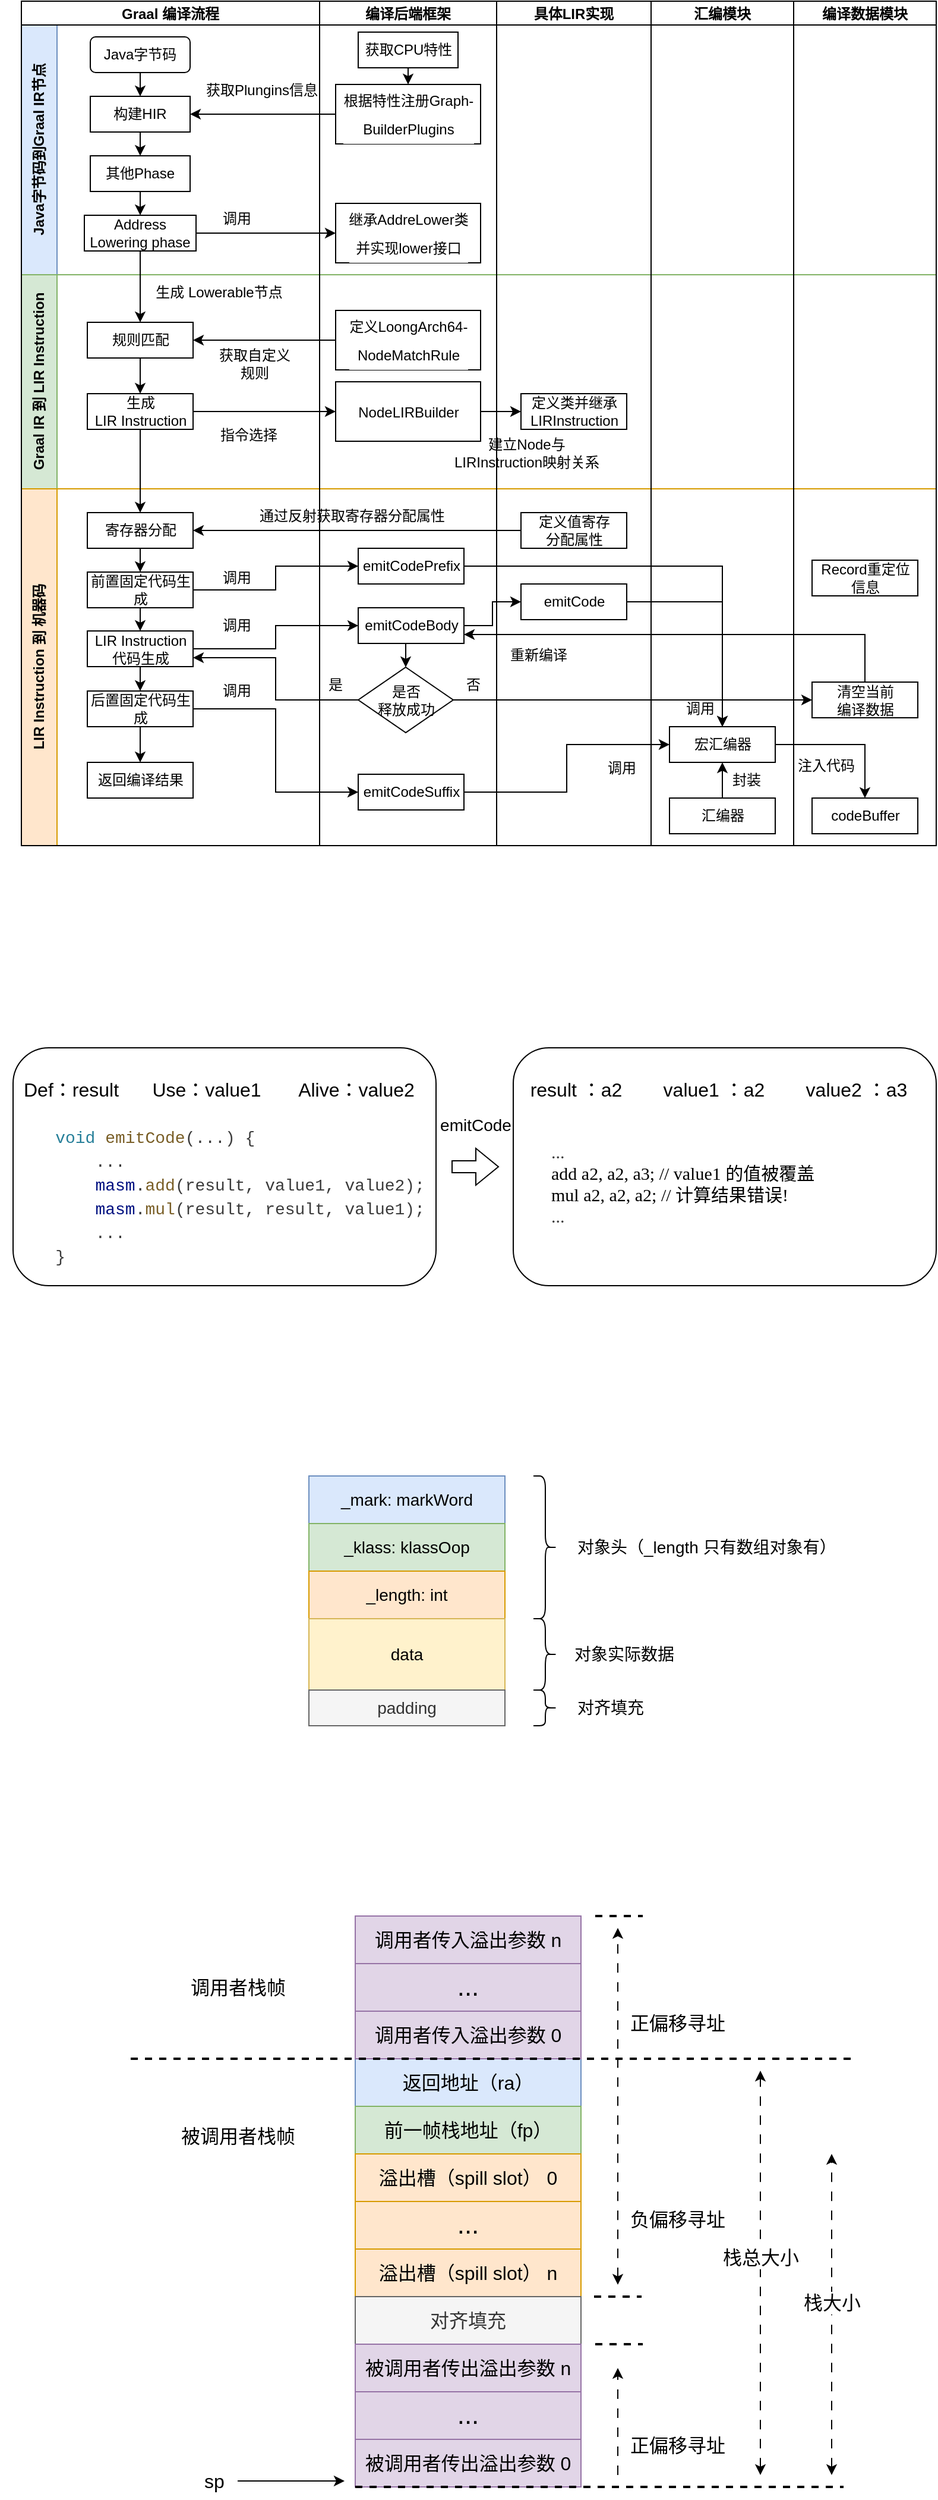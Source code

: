 <mxfile version="26.0.16">
  <diagram name="Page-1" id="acwCKmZkidqvUQwCOqH5">
    <mxGraphModel dx="663" dy="1067" grid="1" gridSize="10" guides="1" tooltips="1" connect="1" arrows="1" fold="1" page="1" pageScale="1" pageWidth="827" pageHeight="1169" math="0" shadow="0">
      <root>
        <mxCell id="0" />
        <mxCell id="1" parent="0" />
        <mxCell id="GOm38GStyMNKn4AWp28O-10" value="&lt;div style=&quot;&quot;&gt;&lt;font face=&quot;Verdana&quot; style=&quot;font-size: 15px;&quot;&gt;&lt;br&gt;&lt;/font&gt;&lt;/div&gt;&lt;div style=&quot;&quot;&gt;&lt;font face=&quot;Verdana&quot; style=&quot;font-size: 15px;&quot;&gt;&lt;br&gt;&lt;/font&gt;&lt;/div&gt;&lt;div style=&quot;&quot;&gt;&lt;font style=&quot;font-size: 15px;&quot; face=&quot;Verdana&quot;&gt;&lt;br&gt;&lt;/font&gt;&lt;/div&gt;&lt;div style=&quot;&quot;&gt;&lt;font style=&quot;font-size: 15px;&quot; face=&quot;Verdana&quot;&gt;&lt;br&gt;&lt;/font&gt;&lt;/div&gt;&lt;div style=&quot;&quot;&gt;&lt;font style=&quot;font-size: 15px;&quot; face=&quot;Verdana&quot;&gt;&lt;font style=&quot;&quot;&gt;&lt;span style=&quot;white-space: pre;&quot;&gt;&#x9;&lt;/span&gt;&lt;/font&gt;&lt;span style=&quot;color: light-dark(rgb(59, 59, 59), rgb(186, 186, 186)); white-space: pre; background-color: transparent;&quot;&gt;...&lt;/span&gt;&lt;/font&gt;&lt;/div&gt;&lt;div style=&quot;&quot;&gt;&lt;font face=&quot;Verdana&quot; style=&quot;font-size: 15px;&quot;&gt;&lt;span style=&quot;white-space: pre;&quot;&gt;&#x9;&lt;/span&gt;add a2, a2, a3;&amp;nbsp;&lt;span style=&quot;text-align: center; text-wrap-mode: nowrap; background-color: transparent; color: light-dark(rgb(0, 0, 0), rgb(255, 255, 255));&quot;&gt;&lt;font style=&quot;&quot;&gt;// value1&amp;nbsp;的值被覆盖&lt;/font&gt;&lt;/span&gt;&lt;span style=&quot;text-align: center; text-wrap-mode: nowrap; background-color: transparent; color: light-dark(rgb(0, 0, 0), rgb(255, 255, 255));&quot;&gt;&amp;nbsp;&lt;/span&gt;&lt;br&gt;&lt;/font&gt;&lt;/div&gt;&lt;div style=&quot;&quot;&gt;&lt;font style=&quot;font-size: 15px;&quot; face=&quot;Verdana&quot;&gt;&lt;font style=&quot;&quot;&gt;&lt;span style=&quot;white-space: pre;&quot;&gt;&#x9;&lt;/span&gt;mul a2, a2, a2; //&amp;nbsp;计算结果错误!&lt;/font&gt;&lt;br&gt;&lt;/font&gt;&lt;/div&gt;&lt;div style=&quot;&quot;&gt;&lt;font style=&quot;font-size: 15px;&quot; face=&quot;Verdana&quot;&gt;&lt;font style=&quot;&quot;&gt;&lt;span style=&quot;white-space: pre;&quot;&gt;&#x9;&lt;/span&gt;&lt;/font&gt;&lt;span style=&quot;color: light-dark(rgb(59, 59, 59), rgb(186, 186, 186)); white-space: pre; background-color: transparent;&quot;&gt;...&lt;/span&gt;&lt;/font&gt;&lt;/div&gt;&lt;div&gt;&lt;span style=&quot;font-size: 14px; color: light-dark(rgb(59, 59, 59), rgb(186, 186, 186)); font-family: Consolas, &amp;quot;Courier New&amp;quot;, monospace; white-space: pre; background-color: transparent;&quot;&gt;&lt;br&gt;&lt;/span&gt;&lt;/div&gt;" style="rounded=1;whiteSpace=wrap;html=1;align=left;verticalAlign=top;" parent="1" vertex="1">
          <mxGeometry x="442" y="900" width="356" height="200" as="geometry" />
        </mxCell>
        <mxCell id="GOm38GStyMNKn4AWp28O-6" value="&lt;div style=&quot;font-family: Consolas, &amp;quot;Courier New&amp;quot;, monospace; line-height: 19px; white-space: pre;&quot;&gt;&lt;div style=&quot;&quot;&gt;&lt;font style=&quot;font-size: 14px;&quot;&gt;&lt;br&gt;&lt;/font&gt;&lt;/div&gt;&lt;div style=&quot;&quot;&gt;&lt;span&gt;&lt;font style=&quot;font-size: 14px;&quot;&gt;&lt;br&gt;&lt;/font&gt;&lt;/span&gt;&lt;/div&gt;&lt;div style=&quot;&quot;&gt;&lt;span&gt;&lt;font style=&quot;font-size: 14px;&quot;&gt;&lt;br&gt;&lt;/font&gt;&lt;/span&gt;&lt;/div&gt;&lt;div style=&quot;&quot;&gt;&lt;span&gt;&lt;font style=&quot;font-size: 14px;&quot;&gt;&lt;span style=&quot;color: rgb(38, 127, 153);&quot;&gt;    void&lt;/span&gt;&lt;font color=&quot;#3b3b3b&quot;&gt; &lt;/font&gt;&lt;span style=&quot;color: rgb(121, 94, 38);&quot;&gt;emitCode&lt;/span&gt;&lt;font color=&quot;#3b3b3b&quot;&gt;(...) {&lt;/font&gt;&lt;/font&gt;&lt;/span&gt;&lt;/div&gt;&lt;div style=&quot;color: rgb(59, 59, 59);&quot;&gt;&lt;span&gt;&lt;font style=&quot;font-size: 14px;&quot;&gt;&amp;nbsp; &amp;nbsp; &amp;nbsp; &amp;nbsp; ...&lt;/font&gt;&lt;/span&gt;&lt;/div&gt;&lt;div style=&quot;color: rgb(59, 59, 59);&quot;&gt;&lt;span&gt;&lt;font style=&quot;font-size: 14px;&quot;&gt;&amp;nbsp; &amp;nbsp; &amp;nbsp; &amp;nbsp; &lt;span style=&quot;color: rgb(0, 16, 128);&quot;&gt;masm&lt;/span&gt;.&lt;span style=&quot;color: rgb(121, 94, 38);&quot;&gt;add&lt;/span&gt;(result, value1, value2);&lt;/font&gt;&lt;/span&gt;&lt;/div&gt;&lt;div style=&quot;color: rgb(59, 59, 59);&quot;&gt;&lt;span&gt;&lt;font style=&quot;font-size: 14px;&quot;&gt;&amp;nbsp; &amp;nbsp; &amp;nbsp; &amp;nbsp; &lt;span style=&quot;color: rgb(0, 16, 128);&quot;&gt;masm&lt;/span&gt;.&lt;span style=&quot;color: rgb(121, 94, 38);&quot;&gt;mul&lt;/span&gt;(result, result, value1);&lt;/font&gt;&lt;/span&gt;&lt;/div&gt;&lt;div style=&quot;color: rgb(59, 59, 59);&quot;&gt;&lt;span&gt;&lt;font style=&quot;font-size: 14px;&quot;&gt;&amp;nbsp; &amp;nbsp; &amp;nbsp; &amp;nbsp; ...&lt;/font&gt;&lt;/span&gt;&lt;/div&gt;&lt;div style=&quot;color: rgb(59, 59, 59);&quot;&gt;&lt;font style=&quot;font-size: 14px;&quot;&gt;&amp;nbsp; &amp;nbsp; }&lt;/font&gt;&lt;/div&gt;&lt;/div&gt;" style="rounded=1;whiteSpace=wrap;html=1;align=left;verticalAlign=top;" parent="1" vertex="1">
          <mxGeometry x="21" y="900" width="356" height="200" as="geometry" />
        </mxCell>
        <mxCell id="b25NzEHvAgJfCk7m8K_a-11" value="" style="swimlane;childLayout=stackLayout;resizeParent=1;resizeParentMax=0;horizontal=1;startSize=0;horizontalStack=0;html=1;" parent="1" vertex="1">
          <mxGeometry x="28" y="40" width="770" height="690" as="geometry" />
        </mxCell>
        <mxCell id="b25NzEHvAgJfCk7m8K_a-12" value="&lt;font&gt;Java字节码到Graal IR节点&lt;/font&gt;" style="swimlane;startSize=30;horizontal=0;html=1;fillColor=#dae8fc;strokeColor=#6c8ebf;" parent="b25NzEHvAgJfCk7m8K_a-11" vertex="1">
          <mxGeometry width="770" height="210" as="geometry" />
        </mxCell>
        <mxCell id="b25NzEHvAgJfCk7m8K_a-32" value="Graal IR 到 LIR Instruction" style="swimlane;startSize=30;horizontal=0;html=1;fillColor=#d5e8d4;strokeColor=#82b366;" parent="b25NzEHvAgJfCk7m8K_a-11" vertex="1">
          <mxGeometry y="210" width="770" height="180" as="geometry" />
        </mxCell>
        <mxCell id="b25NzEHvAgJfCk7m8K_a-13" value="LIR Instruction 到 机器码" style="swimlane;startSize=30;horizontal=0;html=1;fillColor=#ffe6cc;strokeColor=#d79b00;" parent="b25NzEHvAgJfCk7m8K_a-11" vertex="1">
          <mxGeometry y="390" width="770" height="300" as="geometry">
            <mxRectangle y="120" width="600" height="30" as="alternateBounds" />
          </mxGeometry>
        </mxCell>
        <mxCell id="b25NzEHvAgJfCk7m8K_a-33" value="" style="swimlane;childLayout=stackLayout;resizeParent=1;resizeParentMax=0;startSize=0;horizontal=0;horizontalStack=1;" parent="1" vertex="1">
          <mxGeometry x="28" y="20" width="770" height="710" as="geometry" />
        </mxCell>
        <mxCell id="b25NzEHvAgJfCk7m8K_a-34" value="Graal 编译流程" style="swimlane;startSize=20;" parent="b25NzEHvAgJfCk7m8K_a-33" vertex="1">
          <mxGeometry width="251" height="710" as="geometry" />
        </mxCell>
        <mxCell id="b25NzEHvAgJfCk7m8K_a-96" style="edgeStyle=orthogonalEdgeStyle;rounded=0;orthogonalLoop=1;jettySize=auto;html=1;exitX=0.5;exitY=1;exitDx=0;exitDy=0;entryX=0.5;entryY=0;entryDx=0;entryDy=0;" parent="b25NzEHvAgJfCk7m8K_a-34" source="b25NzEHvAgJfCk7m8K_a-37" target="b25NzEHvAgJfCk7m8K_a-42" edge="1">
          <mxGeometry relative="1" as="geometry" />
        </mxCell>
        <mxCell id="b25NzEHvAgJfCk7m8K_a-37" value="Java字节码" style="rounded=1;whiteSpace=wrap;html=1;" parent="b25NzEHvAgJfCk7m8K_a-34" vertex="1">
          <mxGeometry x="58" y="30" width="84" height="30" as="geometry" />
        </mxCell>
        <mxCell id="b25NzEHvAgJfCk7m8K_a-97" style="edgeStyle=orthogonalEdgeStyle;rounded=0;orthogonalLoop=1;jettySize=auto;html=1;exitX=0.5;exitY=1;exitDx=0;exitDy=0;entryX=0.5;entryY=0;entryDx=0;entryDy=0;" parent="b25NzEHvAgJfCk7m8K_a-34" source="b25NzEHvAgJfCk7m8K_a-42" target="b25NzEHvAgJfCk7m8K_a-53" edge="1">
          <mxGeometry relative="1" as="geometry" />
        </mxCell>
        <mxCell id="b25NzEHvAgJfCk7m8K_a-42" value="构建HIR" style="rounded=0;whiteSpace=wrap;html=1;" parent="b25NzEHvAgJfCk7m8K_a-34" vertex="1">
          <mxGeometry x="58" y="80" width="84" height="30" as="geometry" />
        </mxCell>
        <mxCell id="b25NzEHvAgJfCk7m8K_a-99" style="edgeStyle=orthogonalEdgeStyle;rounded=0;orthogonalLoop=1;jettySize=auto;html=1;exitX=0.5;exitY=1;exitDx=0;exitDy=0;entryX=0.5;entryY=0;entryDx=0;entryDy=0;" parent="b25NzEHvAgJfCk7m8K_a-34" source="b25NzEHvAgJfCk7m8K_a-52" target="b25NzEHvAgJfCk7m8K_a-58" edge="1">
          <mxGeometry relative="1" as="geometry" />
        </mxCell>
        <mxCell id="b25NzEHvAgJfCk7m8K_a-52" value="Address Lowering phase" style="rounded=0;whiteSpace=wrap;html=1;" parent="b25NzEHvAgJfCk7m8K_a-34" vertex="1">
          <mxGeometry x="53" y="180" width="94" height="30" as="geometry" />
        </mxCell>
        <mxCell id="b25NzEHvAgJfCk7m8K_a-98" style="edgeStyle=orthogonalEdgeStyle;rounded=0;orthogonalLoop=1;jettySize=auto;html=1;exitX=0.5;exitY=1;exitDx=0;exitDy=0;entryX=0.5;entryY=0;entryDx=0;entryDy=0;" parent="b25NzEHvAgJfCk7m8K_a-34" source="b25NzEHvAgJfCk7m8K_a-53" target="b25NzEHvAgJfCk7m8K_a-52" edge="1">
          <mxGeometry relative="1" as="geometry" />
        </mxCell>
        <mxCell id="b25NzEHvAgJfCk7m8K_a-53" value="其他Phase" style="rounded=0;whiteSpace=wrap;html=1;" parent="b25NzEHvAgJfCk7m8K_a-34" vertex="1">
          <mxGeometry x="58" y="130" width="84" height="30" as="geometry" />
        </mxCell>
        <mxCell id="b25NzEHvAgJfCk7m8K_a-101" style="edgeStyle=orthogonalEdgeStyle;rounded=0;orthogonalLoop=1;jettySize=auto;html=1;exitX=0.5;exitY=1;exitDx=0;exitDy=0;entryX=0.5;entryY=0;entryDx=0;entryDy=0;" parent="b25NzEHvAgJfCk7m8K_a-34" source="b25NzEHvAgJfCk7m8K_a-58" target="b25NzEHvAgJfCk7m8K_a-59" edge="1">
          <mxGeometry relative="1" as="geometry" />
        </mxCell>
        <mxCell id="b25NzEHvAgJfCk7m8K_a-58" value="规则匹配" style="rounded=0;whiteSpace=wrap;html=1;" parent="b25NzEHvAgJfCk7m8K_a-34" vertex="1">
          <mxGeometry x="55.5" y="270" width="89" height="30" as="geometry" />
        </mxCell>
        <mxCell id="b25NzEHvAgJfCk7m8K_a-104" style="edgeStyle=orthogonalEdgeStyle;rounded=0;orthogonalLoop=1;jettySize=auto;html=1;exitX=0.5;exitY=1;exitDx=0;exitDy=0;entryX=0.5;entryY=0;entryDx=0;entryDy=0;" parent="b25NzEHvAgJfCk7m8K_a-34" source="b25NzEHvAgJfCk7m8K_a-59" target="b25NzEHvAgJfCk7m8K_a-60" edge="1">
          <mxGeometry relative="1" as="geometry" />
        </mxCell>
        <mxCell id="b25NzEHvAgJfCk7m8K_a-59" value="生成&lt;br&gt;LIR Instruction" style="rounded=0;whiteSpace=wrap;html=1;" parent="b25NzEHvAgJfCk7m8K_a-34" vertex="1">
          <mxGeometry x="55.5" y="330" width="89" height="30" as="geometry" />
        </mxCell>
        <mxCell id="b25NzEHvAgJfCk7m8K_a-105" style="edgeStyle=orthogonalEdgeStyle;rounded=0;orthogonalLoop=1;jettySize=auto;html=1;exitX=0.5;exitY=1;exitDx=0;exitDy=0;entryX=0.5;entryY=0;entryDx=0;entryDy=0;" parent="b25NzEHvAgJfCk7m8K_a-34" source="b25NzEHvAgJfCk7m8K_a-60" target="b25NzEHvAgJfCk7m8K_a-61" edge="1">
          <mxGeometry relative="1" as="geometry" />
        </mxCell>
        <mxCell id="b25NzEHvAgJfCk7m8K_a-60" value="寄存器分配" style="rounded=0;whiteSpace=wrap;html=1;" parent="b25NzEHvAgJfCk7m8K_a-34" vertex="1">
          <mxGeometry x="55.5" y="430" width="89" height="30" as="geometry" />
        </mxCell>
        <mxCell id="b25NzEHvAgJfCk7m8K_a-106" style="edgeStyle=orthogonalEdgeStyle;rounded=0;orthogonalLoop=1;jettySize=auto;html=1;exitX=0.5;exitY=1;exitDx=0;exitDy=0;entryX=0.5;entryY=0;entryDx=0;entryDy=0;" parent="b25NzEHvAgJfCk7m8K_a-34" source="b25NzEHvAgJfCk7m8K_a-61" target="b25NzEHvAgJfCk7m8K_a-63" edge="1">
          <mxGeometry relative="1" as="geometry" />
        </mxCell>
        <mxCell id="b25NzEHvAgJfCk7m8K_a-61" value="前置固定代码生成" style="rounded=0;whiteSpace=wrap;html=1;" parent="b25NzEHvAgJfCk7m8K_a-34" vertex="1">
          <mxGeometry x="55.5" y="480" width="89" height="30" as="geometry" />
        </mxCell>
        <mxCell id="b25NzEHvAgJfCk7m8K_a-110" style="edgeStyle=orthogonalEdgeStyle;rounded=0;orthogonalLoop=1;jettySize=auto;html=1;exitX=0.5;exitY=1;exitDx=0;exitDy=0;entryX=0.5;entryY=0;entryDx=0;entryDy=0;" parent="b25NzEHvAgJfCk7m8K_a-34" source="b25NzEHvAgJfCk7m8K_a-63" target="b25NzEHvAgJfCk7m8K_a-64" edge="1">
          <mxGeometry relative="1" as="geometry" />
        </mxCell>
        <mxCell id="b25NzEHvAgJfCk7m8K_a-63" value="LIR Instruction&lt;br&gt;代码生成" style="rounded=0;whiteSpace=wrap;html=1;" parent="b25NzEHvAgJfCk7m8K_a-34" vertex="1">
          <mxGeometry x="55.5" y="529.5" width="89" height="30" as="geometry" />
        </mxCell>
        <mxCell id="b25NzEHvAgJfCk7m8K_a-111" style="edgeStyle=orthogonalEdgeStyle;rounded=0;orthogonalLoop=1;jettySize=auto;html=1;exitX=0.5;exitY=1;exitDx=0;exitDy=0;entryX=0.5;entryY=0;entryDx=0;entryDy=0;" parent="b25NzEHvAgJfCk7m8K_a-34" source="b25NzEHvAgJfCk7m8K_a-64" target="b25NzEHvAgJfCk7m8K_a-94" edge="1">
          <mxGeometry relative="1" as="geometry" />
        </mxCell>
        <mxCell id="b25NzEHvAgJfCk7m8K_a-64" value="后置固定代码生成" style="rounded=0;whiteSpace=wrap;html=1;" parent="b25NzEHvAgJfCk7m8K_a-34" vertex="1">
          <mxGeometry x="55.5" y="580" width="89" height="30" as="geometry" />
        </mxCell>
        <mxCell id="b25NzEHvAgJfCk7m8K_a-75" value="&lt;font&gt;指令选择&lt;/font&gt;" style="text;html=1;align=center;verticalAlign=middle;resizable=0;points=[];autosize=1;strokeColor=none;fillColor=none;" parent="b25NzEHvAgJfCk7m8K_a-34" vertex="1">
          <mxGeometry x="156" y="350" width="70" height="30" as="geometry" />
        </mxCell>
        <mxCell id="b25NzEHvAgJfCk7m8K_a-94" value="返回编译结果" style="rounded=0;whiteSpace=wrap;html=1;" parent="b25NzEHvAgJfCk7m8K_a-34" vertex="1">
          <mxGeometry x="55.5" y="640" width="89" height="30" as="geometry" />
        </mxCell>
        <mxCell id="b25NzEHvAgJfCk7m8K_a-100" value="&lt;font&gt;生成 Lowerable节点&lt;/font&gt;" style="text;html=1;align=center;verticalAlign=middle;resizable=0;points=[];autosize=1;strokeColor=none;fillColor=none;" parent="b25NzEHvAgJfCk7m8K_a-34" vertex="1">
          <mxGeometry x="101" y="230" width="130" height="30" as="geometry" />
        </mxCell>
        <mxCell id="b25NzEHvAgJfCk7m8K_a-103" value="&lt;font&gt;获取自定义&lt;br&gt;规则&lt;/font&gt;" style="text;html=1;align=center;verticalAlign=middle;resizable=0;points=[];autosize=1;strokeColor=none;fillColor=none;" parent="b25NzEHvAgJfCk7m8K_a-34" vertex="1">
          <mxGeometry x="156" y="285" width="80" height="40" as="geometry" />
        </mxCell>
        <mxCell id="b25NzEHvAgJfCk7m8K_a-134" value="获取Plungins信息" style="text;html=1;align=center;verticalAlign=middle;resizable=0;points=[];autosize=1;strokeColor=none;fillColor=none;" parent="b25NzEHvAgJfCk7m8K_a-34" vertex="1">
          <mxGeometry x="142" y="60" width="120" height="30" as="geometry" />
        </mxCell>
        <mxCell id="ZIrlAmSXeeNBOR1hbLx5-2" value="调用" style="text;html=1;align=center;verticalAlign=middle;resizable=0;points=[];autosize=1;strokeColor=none;fillColor=none;" parent="b25NzEHvAgJfCk7m8K_a-34" vertex="1">
          <mxGeometry x="156" y="470" width="50" height="30" as="geometry" />
        </mxCell>
        <mxCell id="ZIrlAmSXeeNBOR1hbLx5-3" value="调用" style="text;html=1;align=center;verticalAlign=middle;resizable=0;points=[];autosize=1;strokeColor=none;fillColor=none;" parent="b25NzEHvAgJfCk7m8K_a-34" vertex="1">
          <mxGeometry x="156" y="510" width="50" height="30" as="geometry" />
        </mxCell>
        <mxCell id="ZIrlAmSXeeNBOR1hbLx5-4" value="调用" style="text;html=1;align=center;verticalAlign=middle;resizable=0;points=[];autosize=1;strokeColor=none;fillColor=none;" parent="b25NzEHvAgJfCk7m8K_a-34" vertex="1">
          <mxGeometry x="156" y="565" width="50" height="30" as="geometry" />
        </mxCell>
        <mxCell id="ZIrlAmSXeeNBOR1hbLx5-1" value="调用" style="text;html=1;align=center;verticalAlign=middle;resizable=0;points=[];autosize=1;strokeColor=none;fillColor=none;" parent="b25NzEHvAgJfCk7m8K_a-34" vertex="1">
          <mxGeometry x="156" y="168" width="50" height="30" as="geometry" />
        </mxCell>
        <mxCell id="b25NzEHvAgJfCk7m8K_a-41" value="编译后端框架" style="swimlane;startSize=20;" parent="b25NzEHvAgJfCk7m8K_a-33" vertex="1">
          <mxGeometry x="251" width="149" height="710" as="geometry" />
        </mxCell>
        <mxCell id="b25NzEHvAgJfCk7m8K_a-66" value="&lt;div style=&quot;background-color: rgb(255, 255, 255); line-height: 24px; white-space: pre;&quot;&gt;&lt;font face=&quot;Helvetica&quot;&gt;根据特性注册Graph-&lt;br/&gt;BuilderPlugins&lt;/font&gt;&lt;/div&gt;" style="rounded=0;whiteSpace=wrap;html=1;" parent="b25NzEHvAgJfCk7m8K_a-41" vertex="1">
          <mxGeometry x="13.5" y="70" width="122" height="50" as="geometry" />
        </mxCell>
        <mxCell id="b25NzEHvAgJfCk7m8K_a-68" style="edgeStyle=orthogonalEdgeStyle;rounded=0;orthogonalLoop=1;jettySize=auto;html=1;exitX=0.5;exitY=1;exitDx=0;exitDy=0;entryX=0.5;entryY=0;entryDx=0;entryDy=0;" parent="b25NzEHvAgJfCk7m8K_a-41" source="b25NzEHvAgJfCk7m8K_a-67" target="b25NzEHvAgJfCk7m8K_a-66" edge="1">
          <mxGeometry relative="1" as="geometry" />
        </mxCell>
        <mxCell id="b25NzEHvAgJfCk7m8K_a-67" value="获取CPU特性" style="rounded=0;whiteSpace=wrap;html=1;" parent="b25NzEHvAgJfCk7m8K_a-41" vertex="1">
          <mxGeometry x="32.5" y="26" width="84" height="30" as="geometry" />
        </mxCell>
        <mxCell id="b25NzEHvAgJfCk7m8K_a-70" value="&lt;div style=&quot;background-color: rgb(255, 255, 255); line-height: 24px; white-space: pre;&quot;&gt;继承AddreLower类&lt;br/&gt;并实现lower接口&lt;/div&gt;" style="rounded=0;whiteSpace=wrap;html=1;" parent="b25NzEHvAgJfCk7m8K_a-41" vertex="1">
          <mxGeometry x="13.5" y="170" width="122" height="50" as="geometry" />
        </mxCell>
        <mxCell id="b25NzEHvAgJfCk7m8K_a-72" value="&lt;div style=&quot;background-color: rgb(255, 255, 255); line-height: 24px; white-space: pre;&quot;&gt;定义LoongArch64-&lt;br/&gt;NodeMatchRule&lt;/div&gt;" style="rounded=0;whiteSpace=wrap;html=1;" parent="b25NzEHvAgJfCk7m8K_a-41" vertex="1">
          <mxGeometry x="13.5" y="260" width="122" height="50" as="geometry" />
        </mxCell>
        <mxCell id="b25NzEHvAgJfCk7m8K_a-73" value="&lt;div style=&quot;background-color: rgb(255, 255, 255); line-height: 24px; white-space: pre;&quot;&gt;NodeLIRBuilder&lt;/div&gt;" style="rounded=0;whiteSpace=wrap;html=1;" parent="b25NzEHvAgJfCk7m8K_a-41" vertex="1">
          <mxGeometry x="13.5" y="320" width="122" height="50" as="geometry" />
        </mxCell>
        <mxCell id="b25NzEHvAgJfCk7m8K_a-85" value="emitCodePrefix" style="rounded=0;whiteSpace=wrap;html=1;" parent="b25NzEHvAgJfCk7m8K_a-41" vertex="1">
          <mxGeometry x="32.5" y="460" width="89" height="30" as="geometry" />
        </mxCell>
        <mxCell id="b25NzEHvAgJfCk7m8K_a-109" style="edgeStyle=orthogonalEdgeStyle;rounded=0;orthogonalLoop=1;jettySize=auto;html=1;exitX=0.5;exitY=1;exitDx=0;exitDy=0;entryX=0.5;entryY=0;entryDx=0;entryDy=0;" parent="b25NzEHvAgJfCk7m8K_a-41" source="b25NzEHvAgJfCk7m8K_a-87" target="b25NzEHvAgJfCk7m8K_a-91" edge="1">
          <mxGeometry relative="1" as="geometry" />
        </mxCell>
        <mxCell id="b25NzEHvAgJfCk7m8K_a-87" value="emitCodeBody" style="rounded=0;whiteSpace=wrap;html=1;" parent="b25NzEHvAgJfCk7m8K_a-41" vertex="1">
          <mxGeometry x="32.5" y="510" width="89" height="30" as="geometry" />
        </mxCell>
        <mxCell id="b25NzEHvAgJfCk7m8K_a-88" value="emitCodeSuffix" style="rounded=0;whiteSpace=wrap;html=1;" parent="b25NzEHvAgJfCk7m8K_a-41" vertex="1">
          <mxGeometry x="32.5" y="650" width="89" height="30" as="geometry" />
        </mxCell>
        <mxCell id="b25NzEHvAgJfCk7m8K_a-91" value="是否&lt;br&gt;释放成功" style="rhombus;whiteSpace=wrap;html=1;" parent="b25NzEHvAgJfCk7m8K_a-41" vertex="1">
          <mxGeometry x="32.5" y="560" width="80" height="55" as="geometry" />
        </mxCell>
        <mxCell id="b25NzEHvAgJfCk7m8K_a-116" value="通过反射获取寄存器分配属性" style="text;html=1;align=center;verticalAlign=middle;resizable=0;points=[];autosize=1;strokeColor=none;fillColor=none;" parent="b25NzEHvAgJfCk7m8K_a-41" vertex="1">
          <mxGeometry x="-63.5" y="418" width="180" height="30" as="geometry" />
        </mxCell>
        <mxCell id="b25NzEHvAgJfCk7m8K_a-121" value="否" style="text;html=1;align=center;verticalAlign=middle;resizable=0;points=[];autosize=1;strokeColor=none;fillColor=none;" parent="b25NzEHvAgJfCk7m8K_a-41" vertex="1">
          <mxGeometry x="109" y="560" width="40" height="30" as="geometry" />
        </mxCell>
        <mxCell id="b25NzEHvAgJfCk7m8K_a-118" value="是" style="text;html=1;align=center;verticalAlign=middle;resizable=0;points=[];autosize=1;strokeColor=none;fillColor=none;" parent="b25NzEHvAgJfCk7m8K_a-41" vertex="1">
          <mxGeometry x="-7.5" y="560" width="40" height="30" as="geometry" />
        </mxCell>
        <mxCell id="b25NzEHvAgJfCk7m8K_a-36" value="具体LIR实现" style="swimlane;startSize=20;" parent="b25NzEHvAgJfCk7m8K_a-33" vertex="1">
          <mxGeometry x="400" width="130" height="710" as="geometry" />
        </mxCell>
        <mxCell id="b25NzEHvAgJfCk7m8K_a-76" value="定义值寄存&lt;div&gt;分配属性&lt;/div&gt;" style="rounded=0;whiteSpace=wrap;html=1;" parent="b25NzEHvAgJfCk7m8K_a-36" vertex="1">
          <mxGeometry x="20.5" y="430" width="89" height="30" as="geometry" />
        </mxCell>
        <mxCell id="b25NzEHvAgJfCk7m8K_a-77" value="emitCode" style="rounded=0;whiteSpace=wrap;html=1;" parent="b25NzEHvAgJfCk7m8K_a-36" vertex="1">
          <mxGeometry x="20.5" y="490" width="89" height="30" as="geometry" />
        </mxCell>
        <mxCell id="b25NzEHvAgJfCk7m8K_a-78" value="定义类并继承LIRInstruction" style="rounded=0;whiteSpace=wrap;html=1;" parent="b25NzEHvAgJfCk7m8K_a-36" vertex="1">
          <mxGeometry x="20.5" y="330" width="89" height="30" as="geometry" />
        </mxCell>
        <mxCell id="b25NzEHvAgJfCk7m8K_a-84" value="建立Node与&lt;br&gt;LIRInstruction映射关系" style="text;html=1;align=center;verticalAlign=middle;resizable=0;points=[];autosize=1;strokeColor=none;fillColor=none;" parent="b25NzEHvAgJfCk7m8K_a-36" vertex="1">
          <mxGeometry x="-50" y="360" width="150" height="40" as="geometry" />
        </mxCell>
        <mxCell id="b25NzEHvAgJfCk7m8K_a-122" value="重新编译" style="text;html=1;align=center;verticalAlign=middle;resizable=0;points=[];autosize=1;strokeColor=none;fillColor=none;" parent="b25NzEHvAgJfCk7m8K_a-36" vertex="1">
          <mxGeometry y="535" width="70" height="30" as="geometry" />
        </mxCell>
        <mxCell id="b25NzEHvAgJfCk7m8K_a-132" value="调用" style="text;html=1;align=center;verticalAlign=middle;resizable=0;points=[];autosize=1;strokeColor=none;fillColor=none;" parent="b25NzEHvAgJfCk7m8K_a-36" vertex="1">
          <mxGeometry x="80" y="630" width="50" height="30" as="geometry" />
        </mxCell>
        <mxCell id="b25NzEHvAgJfCk7m8K_a-55" value="汇编模块" style="swimlane;startSize=20;" parent="b25NzEHvAgJfCk7m8K_a-33" vertex="1">
          <mxGeometry x="530" width="120" height="710" as="geometry" />
        </mxCell>
        <mxCell id="b25NzEHvAgJfCk7m8K_a-80" value="宏汇编器" style="rounded=0;whiteSpace=wrap;html=1;" parent="b25NzEHvAgJfCk7m8K_a-55" vertex="1">
          <mxGeometry x="15.5" y="610" width="89" height="30" as="geometry" />
        </mxCell>
        <mxCell id="b25NzEHvAgJfCk7m8K_a-82" style="edgeStyle=orthogonalEdgeStyle;rounded=0;orthogonalLoop=1;jettySize=auto;html=1;exitX=0.5;exitY=0;exitDx=0;exitDy=0;entryX=0.5;entryY=1;entryDx=0;entryDy=0;" parent="b25NzEHvAgJfCk7m8K_a-55" source="b25NzEHvAgJfCk7m8K_a-81" target="b25NzEHvAgJfCk7m8K_a-80" edge="1">
          <mxGeometry relative="1" as="geometry" />
        </mxCell>
        <mxCell id="b25NzEHvAgJfCk7m8K_a-81" value="汇编器" style="rounded=0;whiteSpace=wrap;html=1;" parent="b25NzEHvAgJfCk7m8K_a-55" vertex="1">
          <mxGeometry x="15.5" y="670" width="89" height="30" as="geometry" />
        </mxCell>
        <mxCell id="b25NzEHvAgJfCk7m8K_a-135" value="封装" style="text;html=1;align=center;verticalAlign=middle;resizable=0;points=[];autosize=1;strokeColor=none;fillColor=none;" parent="b25NzEHvAgJfCk7m8K_a-55" vertex="1">
          <mxGeometry x="54.5" y="640" width="50" height="30" as="geometry" />
        </mxCell>
        <mxCell id="b25NzEHvAgJfCk7m8K_a-131" value="调用" style="text;html=1;align=center;verticalAlign=middle;resizable=0;points=[];autosize=1;strokeColor=none;fillColor=none;" parent="b25NzEHvAgJfCk7m8K_a-55" vertex="1">
          <mxGeometry x="15.5" y="580" width="50" height="30" as="geometry" />
        </mxCell>
        <mxCell id="b25NzEHvAgJfCk7m8K_a-89" value="编译数据模块" style="swimlane;startSize=20;" parent="b25NzEHvAgJfCk7m8K_a-33" vertex="1">
          <mxGeometry x="650" width="120" height="710" as="geometry" />
        </mxCell>
        <mxCell id="b25NzEHvAgJfCk7m8K_a-92" value="Record重定位&lt;br&gt;信息" style="rounded=0;whiteSpace=wrap;html=1;" parent="b25NzEHvAgJfCk7m8K_a-89" vertex="1">
          <mxGeometry x="15.5" y="470" width="89" height="30" as="geometry" />
        </mxCell>
        <mxCell id="b25NzEHvAgJfCk7m8K_a-93" value="清空当前&lt;br&gt;编译数据" style="rounded=0;whiteSpace=wrap;html=1;" parent="b25NzEHvAgJfCk7m8K_a-89" vertex="1">
          <mxGeometry x="15.5" y="572.5" width="89" height="30" as="geometry" />
        </mxCell>
        <mxCell id="b25NzEHvAgJfCk7m8K_a-136" value="codeBuffer" style="rounded=0;whiteSpace=wrap;html=1;" parent="b25NzEHvAgJfCk7m8K_a-89" vertex="1">
          <mxGeometry x="15.5" y="670" width="89" height="30" as="geometry" />
        </mxCell>
        <mxCell id="b25NzEHvAgJfCk7m8K_a-138" value="注入代码" style="text;html=1;align=center;verticalAlign=middle;resizable=0;points=[];autosize=1;strokeColor=none;fillColor=none;" parent="b25NzEHvAgJfCk7m8K_a-89" vertex="1">
          <mxGeometry x="-8" y="628" width="70" height="30" as="geometry" />
        </mxCell>
        <mxCell id="b25NzEHvAgJfCk7m8K_a-69" style="edgeStyle=orthogonalEdgeStyle;rounded=0;orthogonalLoop=1;jettySize=auto;html=1;exitX=0;exitY=0.5;exitDx=0;exitDy=0;entryX=1;entryY=0.5;entryDx=0;entryDy=0;" parent="b25NzEHvAgJfCk7m8K_a-33" source="b25NzEHvAgJfCk7m8K_a-66" target="b25NzEHvAgJfCk7m8K_a-42" edge="1">
          <mxGeometry relative="1" as="geometry" />
        </mxCell>
        <mxCell id="b25NzEHvAgJfCk7m8K_a-71" style="edgeStyle=orthogonalEdgeStyle;rounded=0;orthogonalLoop=1;jettySize=auto;html=1;exitX=1;exitY=0.5;exitDx=0;exitDy=0;entryX=0;entryY=0.5;entryDx=0;entryDy=0;" parent="b25NzEHvAgJfCk7m8K_a-33" source="b25NzEHvAgJfCk7m8K_a-52" target="b25NzEHvAgJfCk7m8K_a-70" edge="1">
          <mxGeometry relative="1" as="geometry" />
        </mxCell>
        <mxCell id="b25NzEHvAgJfCk7m8K_a-74" style="edgeStyle=orthogonalEdgeStyle;rounded=0;orthogonalLoop=1;jettySize=auto;html=1;exitX=1;exitY=0.5;exitDx=0;exitDy=0;entryX=0;entryY=0.5;entryDx=0;entryDy=0;" parent="b25NzEHvAgJfCk7m8K_a-33" source="b25NzEHvAgJfCk7m8K_a-59" target="b25NzEHvAgJfCk7m8K_a-73" edge="1">
          <mxGeometry relative="1" as="geometry" />
        </mxCell>
        <mxCell id="b25NzEHvAgJfCk7m8K_a-83" style="edgeStyle=orthogonalEdgeStyle;rounded=0;orthogonalLoop=1;jettySize=auto;html=1;exitX=1;exitY=0.5;exitDx=0;exitDy=0;entryX=0;entryY=0.5;entryDx=0;entryDy=0;" parent="b25NzEHvAgJfCk7m8K_a-33" source="b25NzEHvAgJfCk7m8K_a-73" target="b25NzEHvAgJfCk7m8K_a-78" edge="1">
          <mxGeometry relative="1" as="geometry" />
        </mxCell>
        <mxCell id="b25NzEHvAgJfCk7m8K_a-102" style="edgeStyle=orthogonalEdgeStyle;rounded=0;orthogonalLoop=1;jettySize=auto;html=1;exitX=0;exitY=0.5;exitDx=0;exitDy=0;entryX=1;entryY=0.5;entryDx=0;entryDy=0;" parent="b25NzEHvAgJfCk7m8K_a-33" source="b25NzEHvAgJfCk7m8K_a-72" target="b25NzEHvAgJfCk7m8K_a-58" edge="1">
          <mxGeometry relative="1" as="geometry" />
        </mxCell>
        <mxCell id="b25NzEHvAgJfCk7m8K_a-107" style="edgeStyle=orthogonalEdgeStyle;rounded=0;orthogonalLoop=1;jettySize=auto;html=1;exitX=1;exitY=0.5;exitDx=0;exitDy=0;entryX=0;entryY=0.5;entryDx=0;entryDy=0;" parent="b25NzEHvAgJfCk7m8K_a-33" source="b25NzEHvAgJfCk7m8K_a-61" target="b25NzEHvAgJfCk7m8K_a-85" edge="1">
          <mxGeometry relative="1" as="geometry" />
        </mxCell>
        <mxCell id="b25NzEHvAgJfCk7m8K_a-108" style="edgeStyle=orthogonalEdgeStyle;rounded=0;orthogonalLoop=1;jettySize=auto;html=1;exitX=1;exitY=0.5;exitDx=0;exitDy=0;" parent="b25NzEHvAgJfCk7m8K_a-33" source="b25NzEHvAgJfCk7m8K_a-63" target="b25NzEHvAgJfCk7m8K_a-87" edge="1">
          <mxGeometry relative="1" as="geometry" />
        </mxCell>
        <mxCell id="b25NzEHvAgJfCk7m8K_a-112" style="edgeStyle=orthogonalEdgeStyle;rounded=0;orthogonalLoop=1;jettySize=auto;html=1;exitX=1;exitY=0.5;exitDx=0;exitDy=0;entryX=0;entryY=0.5;entryDx=0;entryDy=0;" parent="b25NzEHvAgJfCk7m8K_a-33" source="b25NzEHvAgJfCk7m8K_a-87" target="b25NzEHvAgJfCk7m8K_a-77" edge="1">
          <mxGeometry relative="1" as="geometry" />
        </mxCell>
        <mxCell id="b25NzEHvAgJfCk7m8K_a-113" style="edgeStyle=orthogonalEdgeStyle;rounded=0;orthogonalLoop=1;jettySize=auto;html=1;exitX=1;exitY=0.5;exitDx=0;exitDy=0;entryX=0;entryY=0.5;entryDx=0;entryDy=0;" parent="b25NzEHvAgJfCk7m8K_a-33" source="b25NzEHvAgJfCk7m8K_a-64" target="b25NzEHvAgJfCk7m8K_a-88" edge="1">
          <mxGeometry relative="1" as="geometry" />
        </mxCell>
        <mxCell id="b25NzEHvAgJfCk7m8K_a-115" style="edgeStyle=orthogonalEdgeStyle;rounded=0;orthogonalLoop=1;jettySize=auto;html=1;exitX=0;exitY=0.5;exitDx=0;exitDy=0;entryX=1;entryY=0.5;entryDx=0;entryDy=0;" parent="b25NzEHvAgJfCk7m8K_a-33" source="b25NzEHvAgJfCk7m8K_a-76" target="b25NzEHvAgJfCk7m8K_a-60" edge="1">
          <mxGeometry relative="1" as="geometry" />
        </mxCell>
        <mxCell id="b25NzEHvAgJfCk7m8K_a-117" style="edgeStyle=orthogonalEdgeStyle;rounded=0;orthogonalLoop=1;jettySize=auto;html=1;exitX=0;exitY=0.5;exitDx=0;exitDy=0;entryX=1;entryY=0.75;entryDx=0;entryDy=0;" parent="b25NzEHvAgJfCk7m8K_a-33" source="b25NzEHvAgJfCk7m8K_a-91" target="b25NzEHvAgJfCk7m8K_a-63" edge="1">
          <mxGeometry relative="1" as="geometry" />
        </mxCell>
        <mxCell id="b25NzEHvAgJfCk7m8K_a-119" style="edgeStyle=orthogonalEdgeStyle;rounded=0;orthogonalLoop=1;jettySize=auto;html=1;exitX=1;exitY=0.5;exitDx=0;exitDy=0;entryX=0;entryY=0.5;entryDx=0;entryDy=0;" parent="b25NzEHvAgJfCk7m8K_a-33" source="b25NzEHvAgJfCk7m8K_a-91" target="b25NzEHvAgJfCk7m8K_a-93" edge="1">
          <mxGeometry relative="1" as="geometry" />
        </mxCell>
        <mxCell id="b25NzEHvAgJfCk7m8K_a-120" style="edgeStyle=orthogonalEdgeStyle;rounded=0;orthogonalLoop=1;jettySize=auto;html=1;exitX=0.5;exitY=0;exitDx=0;exitDy=0;entryX=1;entryY=0.75;entryDx=0;entryDy=0;" parent="b25NzEHvAgJfCk7m8K_a-33" source="b25NzEHvAgJfCk7m8K_a-93" target="b25NzEHvAgJfCk7m8K_a-87" edge="1">
          <mxGeometry relative="1" as="geometry" />
        </mxCell>
        <mxCell id="b25NzEHvAgJfCk7m8K_a-129" style="edgeStyle=orthogonalEdgeStyle;rounded=0;orthogonalLoop=1;jettySize=auto;html=1;exitX=1;exitY=0.5;exitDx=0;exitDy=0;entryX=0;entryY=0.5;entryDx=0;entryDy=0;" parent="b25NzEHvAgJfCk7m8K_a-33" source="b25NzEHvAgJfCk7m8K_a-88" target="b25NzEHvAgJfCk7m8K_a-80" edge="1">
          <mxGeometry relative="1" as="geometry" />
        </mxCell>
        <mxCell id="b25NzEHvAgJfCk7m8K_a-137" style="edgeStyle=orthogonalEdgeStyle;rounded=0;orthogonalLoop=1;jettySize=auto;html=1;exitX=1;exitY=0.5;exitDx=0;exitDy=0;entryX=0.5;entryY=0;entryDx=0;entryDy=0;" parent="b25NzEHvAgJfCk7m8K_a-33" source="b25NzEHvAgJfCk7m8K_a-80" target="b25NzEHvAgJfCk7m8K_a-136" edge="1">
          <mxGeometry relative="1" as="geometry" />
        </mxCell>
        <mxCell id="b25NzEHvAgJfCk7m8K_a-139" style="edgeStyle=orthogonalEdgeStyle;rounded=0;orthogonalLoop=1;jettySize=auto;html=1;exitX=1;exitY=0.5;exitDx=0;exitDy=0;entryX=0.5;entryY=0;entryDx=0;entryDy=0;" parent="b25NzEHvAgJfCk7m8K_a-33" source="b25NzEHvAgJfCk7m8K_a-77" target="b25NzEHvAgJfCk7m8K_a-80" edge="1">
          <mxGeometry relative="1" as="geometry" />
        </mxCell>
        <mxCell id="b25NzEHvAgJfCk7m8K_a-140" style="edgeStyle=orthogonalEdgeStyle;rounded=0;orthogonalLoop=1;jettySize=auto;html=1;exitX=1;exitY=0.5;exitDx=0;exitDy=0;entryX=0.5;entryY=0;entryDx=0;entryDy=0;" parent="b25NzEHvAgJfCk7m8K_a-33" source="b25NzEHvAgJfCk7m8K_a-85" target="b25NzEHvAgJfCk7m8K_a-80" edge="1">
          <mxGeometry relative="1" as="geometry" />
        </mxCell>
        <mxCell id="GOm38GStyMNKn4AWp28O-1" value="&lt;font style=&quot;font-size: 16px;&quot;&gt;Def：result&lt;/font&gt;" style="text;html=1;align=center;verticalAlign=middle;whiteSpace=wrap;rounded=0;" parent="1" vertex="1">
          <mxGeometry x="10" y="920" width="120" height="30" as="geometry" />
        </mxCell>
        <mxCell id="GOm38GStyMNKn4AWp28O-3" value="&lt;font style=&quot;font-size: 16px;&quot;&gt;Use：value1&lt;/font&gt;" style="text;html=1;align=center;verticalAlign=middle;whiteSpace=wrap;rounded=0;" parent="1" vertex="1">
          <mxGeometry x="124" y="920" width="120" height="30" as="geometry" />
        </mxCell>
        <mxCell id="GOm38GStyMNKn4AWp28O-4" value="&lt;font style=&quot;font-size: 16px;&quot;&gt;Alive：value2&lt;/font&gt;" style="text;html=1;align=center;verticalAlign=middle;whiteSpace=wrap;rounded=0;" parent="1" vertex="1">
          <mxGeometry x="250" y="920" width="120" height="30" as="geometry" />
        </mxCell>
        <mxCell id="GOm38GStyMNKn4AWp28O-5" value="" style="shape=flexArrow;endArrow=classic;html=1;rounded=0;" parent="1" edge="1">
          <mxGeometry width="50" height="50" relative="1" as="geometry">
            <mxPoint x="390" y="1000" as="sourcePoint" />
            <mxPoint x="430" y="1000" as="targetPoint" />
          </mxGeometry>
        </mxCell>
        <mxCell id="GOm38GStyMNKn4AWp28O-7" value="&lt;font style=&quot;font-size: 16px;&quot;&gt;result ：a2&lt;/font&gt;" style="text;html=1;align=center;verticalAlign=middle;whiteSpace=wrap;rounded=0;" parent="1" vertex="1">
          <mxGeometry x="435" y="920" width="120" height="30" as="geometry" />
        </mxCell>
        <mxCell id="GOm38GStyMNKn4AWp28O-8" value="&lt;font style=&quot;font-size: 16px;&quot;&gt;value1 ：a2&lt;/font&gt;" style="text;html=1;align=center;verticalAlign=middle;whiteSpace=wrap;rounded=0;" parent="1" vertex="1">
          <mxGeometry x="551" y="920" width="120" height="30" as="geometry" />
        </mxCell>
        <mxCell id="GOm38GStyMNKn4AWp28O-9" value="&lt;font style=&quot;font-size: 16px;&quot;&gt;value2 ：a3&lt;/font&gt;" style="text;html=1;align=center;verticalAlign=middle;whiteSpace=wrap;rounded=0;" parent="1" vertex="1">
          <mxGeometry x="671" y="920" width="120" height="30" as="geometry" />
        </mxCell>
        <mxCell id="GOm38GStyMNKn4AWp28O-11" value="&lt;font style=&quot;font-size: 14px;&quot;&gt;emitCode&lt;/font&gt;" style="text;html=1;align=center;verticalAlign=middle;resizable=0;points=[];autosize=1;strokeColor=none;fillColor=none;" parent="1" vertex="1">
          <mxGeometry x="370" y="950" width="80" height="30" as="geometry" />
        </mxCell>
        <mxCell id="VwOEmo3AU2konp4xYrkq-1" value="_mark: markWord" style="rounded=0;whiteSpace=wrap;html=1;fillColor=#dae8fc;strokeColor=#6c8ebf;fontSize=14;" parent="1" vertex="1">
          <mxGeometry x="270" y="1260" width="165" height="40" as="geometry" />
        </mxCell>
        <mxCell id="VwOEmo3AU2konp4xYrkq-2" value="_klass:&amp;nbsp;klassOop" style="rounded=0;whiteSpace=wrap;html=1;fillColor=#d5e8d4;strokeColor=#82b366;fontSize=14;" parent="1" vertex="1">
          <mxGeometry x="270" y="1300" width="165" height="40" as="geometry" />
        </mxCell>
        <mxCell id="VwOEmo3AU2konp4xYrkq-3" value="_length: int" style="rounded=0;whiteSpace=wrap;html=1;fillColor=#ffe6cc;strokeColor=#d79b00;glass=0;shadow=0;fontSize=14;" parent="1" vertex="1">
          <mxGeometry x="270" y="1340" width="165" height="40" as="geometry" />
        </mxCell>
        <mxCell id="VwOEmo3AU2konp4xYrkq-4" value="data" style="rounded=0;whiteSpace=wrap;html=1;fillColor=#fff2cc;strokeColor=#d6b656;fontSize=14;" parent="1" vertex="1">
          <mxGeometry x="270" y="1380" width="165" height="60" as="geometry" />
        </mxCell>
        <mxCell id="VwOEmo3AU2konp4xYrkq-5" value="padding" style="rounded=0;whiteSpace=wrap;html=1;fillColor=#f5f5f5;fontColor=#333333;strokeColor=#666666;fontSize=14;" parent="1" vertex="1">
          <mxGeometry x="270" y="1440" width="165" height="30" as="geometry" />
        </mxCell>
        <mxCell id="VwOEmo3AU2konp4xYrkq-6" value="" style="shape=curlyBracket;whiteSpace=wrap;html=1;rounded=1;flipH=1;labelPosition=right;verticalLabelPosition=middle;align=left;verticalAlign=middle;" parent="1" vertex="1">
          <mxGeometry x="459" y="1260" width="20" height="120" as="geometry" />
        </mxCell>
        <mxCell id="VwOEmo3AU2konp4xYrkq-7" value="对象头（_length&amp;nbsp;只有数组对象有）" style="text;html=1;align=left;verticalAlign=middle;resizable=0;points=[];autosize=1;strokeColor=none;fillColor=none;fontSize=14;" parent="1" vertex="1">
          <mxGeometry x="494" y="1305" width="240" height="30" as="geometry" />
        </mxCell>
        <mxCell id="VwOEmo3AU2konp4xYrkq-8" value="" style="shape=curlyBracket;whiteSpace=wrap;html=1;rounded=1;flipH=1;labelPosition=right;verticalLabelPosition=middle;align=left;verticalAlign=middle;" parent="1" vertex="1">
          <mxGeometry x="459" y="1380" width="20" height="60" as="geometry" />
        </mxCell>
        <mxCell id="VwOEmo3AU2konp4xYrkq-9" value="对象实际数据" style="text;html=1;align=center;verticalAlign=middle;resizable=0;points=[];autosize=1;strokeColor=none;fillColor=none;fontSize=14;" parent="1" vertex="1">
          <mxGeometry x="480" y="1395" width="110" height="30" as="geometry" />
        </mxCell>
        <mxCell id="VwOEmo3AU2konp4xYrkq-10" value="" style="shape=curlyBracket;whiteSpace=wrap;html=1;rounded=1;flipH=1;labelPosition=right;verticalLabelPosition=middle;align=left;verticalAlign=middle;" parent="1" vertex="1">
          <mxGeometry x="459" y="1440" width="20" height="30" as="geometry" />
        </mxCell>
        <mxCell id="VwOEmo3AU2konp4xYrkq-11" value="对齐填充" style="text;html=1;align=left;verticalAlign=middle;resizable=0;points=[];autosize=1;strokeColor=none;fillColor=none;fontSize=14;" parent="1" vertex="1">
          <mxGeometry x="494" y="1440" width="80" height="30" as="geometry" />
        </mxCell>
        <mxCell id="jAJiWPziwqsTxdR27PoP-1" value="&lt;font style=&quot;font-size: 16px;&quot;&gt;返回地址（ra）&lt;/font&gt;" style="rounded=0;whiteSpace=wrap;html=1;fillColor=#dae8fc;strokeColor=#6c8ebf;" vertex="1" parent="1">
          <mxGeometry x="309" y="1750" width="190" height="40" as="geometry" />
        </mxCell>
        <mxCell id="jAJiWPziwqsTxdR27PoP-2" value="&lt;span style=&quot;font-size: 16px;&quot;&gt;前一帧栈地址（fp）&lt;/span&gt;" style="rounded=0;whiteSpace=wrap;html=1;fillColor=#d5e8d4;strokeColor=#82b366;" vertex="1" parent="1">
          <mxGeometry x="309" y="1790" width="190" height="40" as="geometry" />
        </mxCell>
        <mxCell id="jAJiWPziwqsTxdR27PoP-3" value="&lt;span style=&quot;font-size: 16px;&quot;&gt;溢出槽（&lt;/span&gt;&lt;span style=&quot;font-size: 16px;&quot;&gt;spill slot&lt;/span&gt;&lt;span style=&quot;font-size: 16px;&quot;&gt;） 0&lt;/span&gt;" style="rounded=0;whiteSpace=wrap;html=1;fillColor=#ffe6cc;strokeColor=#d79b00;" vertex="1" parent="1">
          <mxGeometry x="309" y="1830" width="190" height="40" as="geometry" />
        </mxCell>
        <mxCell id="jAJiWPziwqsTxdR27PoP-4" value="&lt;font style=&quot;font-size: 22px;&quot;&gt;...&lt;/font&gt;" style="rounded=0;whiteSpace=wrap;html=1;fillColor=#ffe6cc;strokeColor=#d79b00;" vertex="1" parent="1">
          <mxGeometry x="309" y="1870" width="190" height="40" as="geometry" />
        </mxCell>
        <mxCell id="jAJiWPziwqsTxdR27PoP-5" value="&lt;span style=&quot;font-size: 16px;&quot;&gt;溢出槽（&lt;/span&gt;&lt;span style=&quot;font-size: 16px;&quot;&gt;spill slot&lt;/span&gt;&lt;span style=&quot;font-size: 16px;&quot;&gt;） n&lt;/span&gt;" style="rounded=0;whiteSpace=wrap;html=1;fillColor=#ffe6cc;strokeColor=#d79b00;" vertex="1" parent="1">
          <mxGeometry x="309" y="1910" width="190" height="40" as="geometry" />
        </mxCell>
        <mxCell id="jAJiWPziwqsTxdR27PoP-6" value="&lt;span style=&quot;font-size: 16px;&quot;&gt;对齐填充&lt;/span&gt;" style="rounded=0;whiteSpace=wrap;html=1;fillColor=#f5f5f5;fontColor=#333333;strokeColor=#666666;" vertex="1" parent="1">
          <mxGeometry x="309" y="1950" width="190" height="40" as="geometry" />
        </mxCell>
        <mxCell id="jAJiWPziwqsTxdR27PoP-7" value="&lt;span style=&quot;font-size: 16px;&quot;&gt;被调用者传出溢出参数 n&lt;/span&gt;" style="rounded=0;whiteSpace=wrap;html=1;fillColor=#e1d5e7;strokeColor=#9673a6;" vertex="1" parent="1">
          <mxGeometry x="309" y="1990" width="190" height="40" as="geometry" />
        </mxCell>
        <mxCell id="jAJiWPziwqsTxdR27PoP-8" value="&lt;font style=&quot;font-size: 22px;&quot;&gt;...&lt;/font&gt;" style="rounded=0;whiteSpace=wrap;html=1;fillColor=#e1d5e7;strokeColor=#9673a6;" vertex="1" parent="1">
          <mxGeometry x="309" y="2030" width="190" height="40" as="geometry" />
        </mxCell>
        <mxCell id="jAJiWPziwqsTxdR27PoP-9" value="&lt;span style=&quot;font-size: 16px;&quot;&gt;被调用者传出溢出参数 0&lt;/span&gt;" style="rounded=0;whiteSpace=wrap;html=1;fillColor=#e1d5e7;strokeColor=#9673a6;" vertex="1" parent="1">
          <mxGeometry x="309" y="2070" width="190" height="40" as="geometry" />
        </mxCell>
        <mxCell id="jAJiWPziwqsTxdR27PoP-10" value="&lt;span style=&quot;font-size: 16px;&quot;&gt;调用者传入溢出参数 n&lt;/span&gt;" style="rounded=0;whiteSpace=wrap;html=1;fillColor=#e1d5e7;strokeColor=#9673a6;" vertex="1" parent="1">
          <mxGeometry x="309" y="1630" width="190" height="40" as="geometry" />
        </mxCell>
        <mxCell id="jAJiWPziwqsTxdR27PoP-11" value="&lt;font style=&quot;font-size: 22px;&quot;&gt;...&lt;/font&gt;" style="rounded=0;whiteSpace=wrap;html=1;fillColor=#e1d5e7;strokeColor=#9673a6;" vertex="1" parent="1">
          <mxGeometry x="309" y="1670" width="190" height="40" as="geometry" />
        </mxCell>
        <mxCell id="jAJiWPziwqsTxdR27PoP-12" value="&lt;span style=&quot;font-size: 16px;&quot;&gt;调用者传入溢出参数 0&lt;/span&gt;" style="rounded=0;whiteSpace=wrap;html=1;fillColor=#e1d5e7;strokeColor=#9673a6;" vertex="1" parent="1">
          <mxGeometry x="309" y="1710" width="190" height="40" as="geometry" />
        </mxCell>
        <mxCell id="jAJiWPziwqsTxdR27PoP-13" value="" style="endArrow=none;dashed=1;html=1;rounded=0;strokeWidth=2;" edge="1" parent="1">
          <mxGeometry width="50" height="50" relative="1" as="geometry">
            <mxPoint x="120" y="1750" as="sourcePoint" />
            <mxPoint x="730" y="1750" as="targetPoint" />
          </mxGeometry>
        </mxCell>
        <mxCell id="jAJiWPziwqsTxdR27PoP-14" value="&lt;font style=&quot;font-size: 16px;&quot;&gt;调用者栈帧&lt;/font&gt;" style="text;html=1;align=center;verticalAlign=middle;resizable=0;points=[];autosize=1;strokeColor=none;fillColor=none;" vertex="1" parent="1">
          <mxGeometry x="160" y="1675" width="100" height="30" as="geometry" />
        </mxCell>
        <mxCell id="jAJiWPziwqsTxdR27PoP-15" value="&lt;font style=&quot;font-size: 16px;&quot;&gt;被调用者栈帧&lt;/font&gt;" style="text;html=1;align=center;verticalAlign=middle;resizable=0;points=[];autosize=1;strokeColor=none;fillColor=none;" vertex="1" parent="1">
          <mxGeometry x="150" y="1800" width="120" height="30" as="geometry" />
        </mxCell>
        <mxCell id="jAJiWPziwqsTxdR27PoP-17" style="edgeStyle=orthogonalEdgeStyle;rounded=0;orthogonalLoop=1;jettySize=auto;html=1;" edge="1" parent="1" source="jAJiWPziwqsTxdR27PoP-16">
          <mxGeometry relative="1" as="geometry">
            <mxPoint x="300" y="2105" as="targetPoint" />
          </mxGeometry>
        </mxCell>
        <mxCell id="jAJiWPziwqsTxdR27PoP-16" value="&lt;font style=&quot;font-size: 16px;&quot;&gt;sp&lt;/font&gt;" style="text;html=1;align=center;verticalAlign=middle;resizable=0;points=[];autosize=1;strokeColor=none;fillColor=none;" vertex="1" parent="1">
          <mxGeometry x="170" y="2090" width="40" height="30" as="geometry" />
        </mxCell>
        <mxCell id="jAJiWPziwqsTxdR27PoP-18" value="" style="endArrow=none;dashed=1;html=1;rounded=0;strokeWidth=2;" edge="1" parent="1">
          <mxGeometry width="50" height="50" relative="1" as="geometry">
            <mxPoint x="309" y="2110" as="sourcePoint" />
            <mxPoint x="720" y="2110" as="targetPoint" />
          </mxGeometry>
        </mxCell>
        <mxCell id="jAJiWPziwqsTxdR27PoP-19" value="" style="endArrow=classic;startArrow=classic;html=1;rounded=0;dashed=1;dashPattern=8 8;" edge="1" parent="1">
          <mxGeometry width="50" height="50" relative="1" as="geometry">
            <mxPoint x="650" y="2100" as="sourcePoint" />
            <mxPoint x="650" y="1760" as="targetPoint" />
          </mxGeometry>
        </mxCell>
        <mxCell id="jAJiWPziwqsTxdR27PoP-20" value="&lt;font style=&quot;font-size: 16px;&quot;&gt;栈总大小&lt;/font&gt;" style="edgeLabel;html=1;align=center;verticalAlign=middle;resizable=0;points=[];" vertex="1" connectable="0" parent="jAJiWPziwqsTxdR27PoP-19">
          <mxGeometry x="0.075" relative="1" as="geometry">
            <mxPoint as="offset" />
          </mxGeometry>
        </mxCell>
        <mxCell id="jAJiWPziwqsTxdR27PoP-21" value="" style="endArrow=classic;startArrow=classic;html=1;rounded=0;dashed=1;dashPattern=8 8;" edge="1" parent="1">
          <mxGeometry width="50" height="50" relative="1" as="geometry">
            <mxPoint x="710" y="2100" as="sourcePoint" />
            <mxPoint x="710" y="1830" as="targetPoint" />
          </mxGeometry>
        </mxCell>
        <mxCell id="jAJiWPziwqsTxdR27PoP-22" value="&lt;font style=&quot;font-size: 16px;&quot;&gt;栈大小&lt;/font&gt;" style="edgeLabel;html=1;align=center;verticalAlign=middle;resizable=0;points=[];" vertex="1" connectable="0" parent="jAJiWPziwqsTxdR27PoP-21">
          <mxGeometry x="0.075" relative="1" as="geometry">
            <mxPoint as="offset" />
          </mxGeometry>
        </mxCell>
        <mxCell id="jAJiWPziwqsTxdR27PoP-25" value="" style="endArrow=none;dashed=1;html=1;rounded=0;strokeWidth=2;" edge="1" parent="1">
          <mxGeometry width="50" height="50" relative="1" as="geometry">
            <mxPoint x="510" y="1950" as="sourcePoint" />
            <mxPoint x="550" y="1950" as="targetPoint" />
          </mxGeometry>
        </mxCell>
        <mxCell id="jAJiWPziwqsTxdR27PoP-26" value="" style="endArrow=none;dashed=1;html=1;rounded=0;strokeWidth=2;" edge="1" parent="1">
          <mxGeometry width="50" height="50" relative="1" as="geometry">
            <mxPoint x="511" y="1990" as="sourcePoint" />
            <mxPoint x="551" y="1990" as="targetPoint" />
          </mxGeometry>
        </mxCell>
        <mxCell id="jAJiWPziwqsTxdR27PoP-27" value="" style="endArrow=none;dashed=1;html=1;rounded=0;strokeWidth=2;" edge="1" parent="1">
          <mxGeometry width="50" height="50" relative="1" as="geometry">
            <mxPoint x="511" y="1630" as="sourcePoint" />
            <mxPoint x="551" y="1630" as="targetPoint" />
          </mxGeometry>
        </mxCell>
        <mxCell id="jAJiWPziwqsTxdR27PoP-29" value="" style="endArrow=classic;startArrow=classic;html=1;rounded=0;dashed=1;dashPattern=8 8;" edge="1" parent="1">
          <mxGeometry width="50" height="50" relative="1" as="geometry">
            <mxPoint x="530" y="1940" as="sourcePoint" />
            <mxPoint x="530" y="1640" as="targetPoint" />
          </mxGeometry>
        </mxCell>
        <mxCell id="jAJiWPziwqsTxdR27PoP-31" value="&lt;font style=&quot;font-size: 16px;&quot;&gt;正偏移寻址&lt;/font&gt;" style="text;html=1;align=center;verticalAlign=middle;resizable=0;points=[];autosize=1;strokeColor=none;fillColor=none;" vertex="1" parent="1">
          <mxGeometry x="530" y="1705" width="100" height="30" as="geometry" />
        </mxCell>
        <mxCell id="jAJiWPziwqsTxdR27PoP-32" value="&lt;font style=&quot;font-size: 16px;&quot;&gt;负偏移寻址&lt;/font&gt;" style="text;html=1;align=center;verticalAlign=middle;resizable=0;points=[];autosize=1;strokeColor=none;fillColor=none;" vertex="1" parent="1">
          <mxGeometry x="530" y="1870" width="100" height="30" as="geometry" />
        </mxCell>
        <mxCell id="jAJiWPziwqsTxdR27PoP-33" value="" style="endArrow=classic;html=1;rounded=0;dashed=1;dashPattern=8 8;" edge="1" parent="1">
          <mxGeometry width="50" height="50" relative="1" as="geometry">
            <mxPoint x="530" y="2100" as="sourcePoint" />
            <mxPoint x="530" y="2010" as="targetPoint" />
          </mxGeometry>
        </mxCell>
        <mxCell id="jAJiWPziwqsTxdR27PoP-34" value="&lt;font style=&quot;font-size: 16px;&quot;&gt;正偏移寻址&lt;/font&gt;" style="text;html=1;align=center;verticalAlign=middle;resizable=0;points=[];autosize=1;strokeColor=none;fillColor=none;" vertex="1" parent="1">
          <mxGeometry x="530" y="2060" width="100" height="30" as="geometry" />
        </mxCell>
      </root>
    </mxGraphModel>
  </diagram>
</mxfile>
